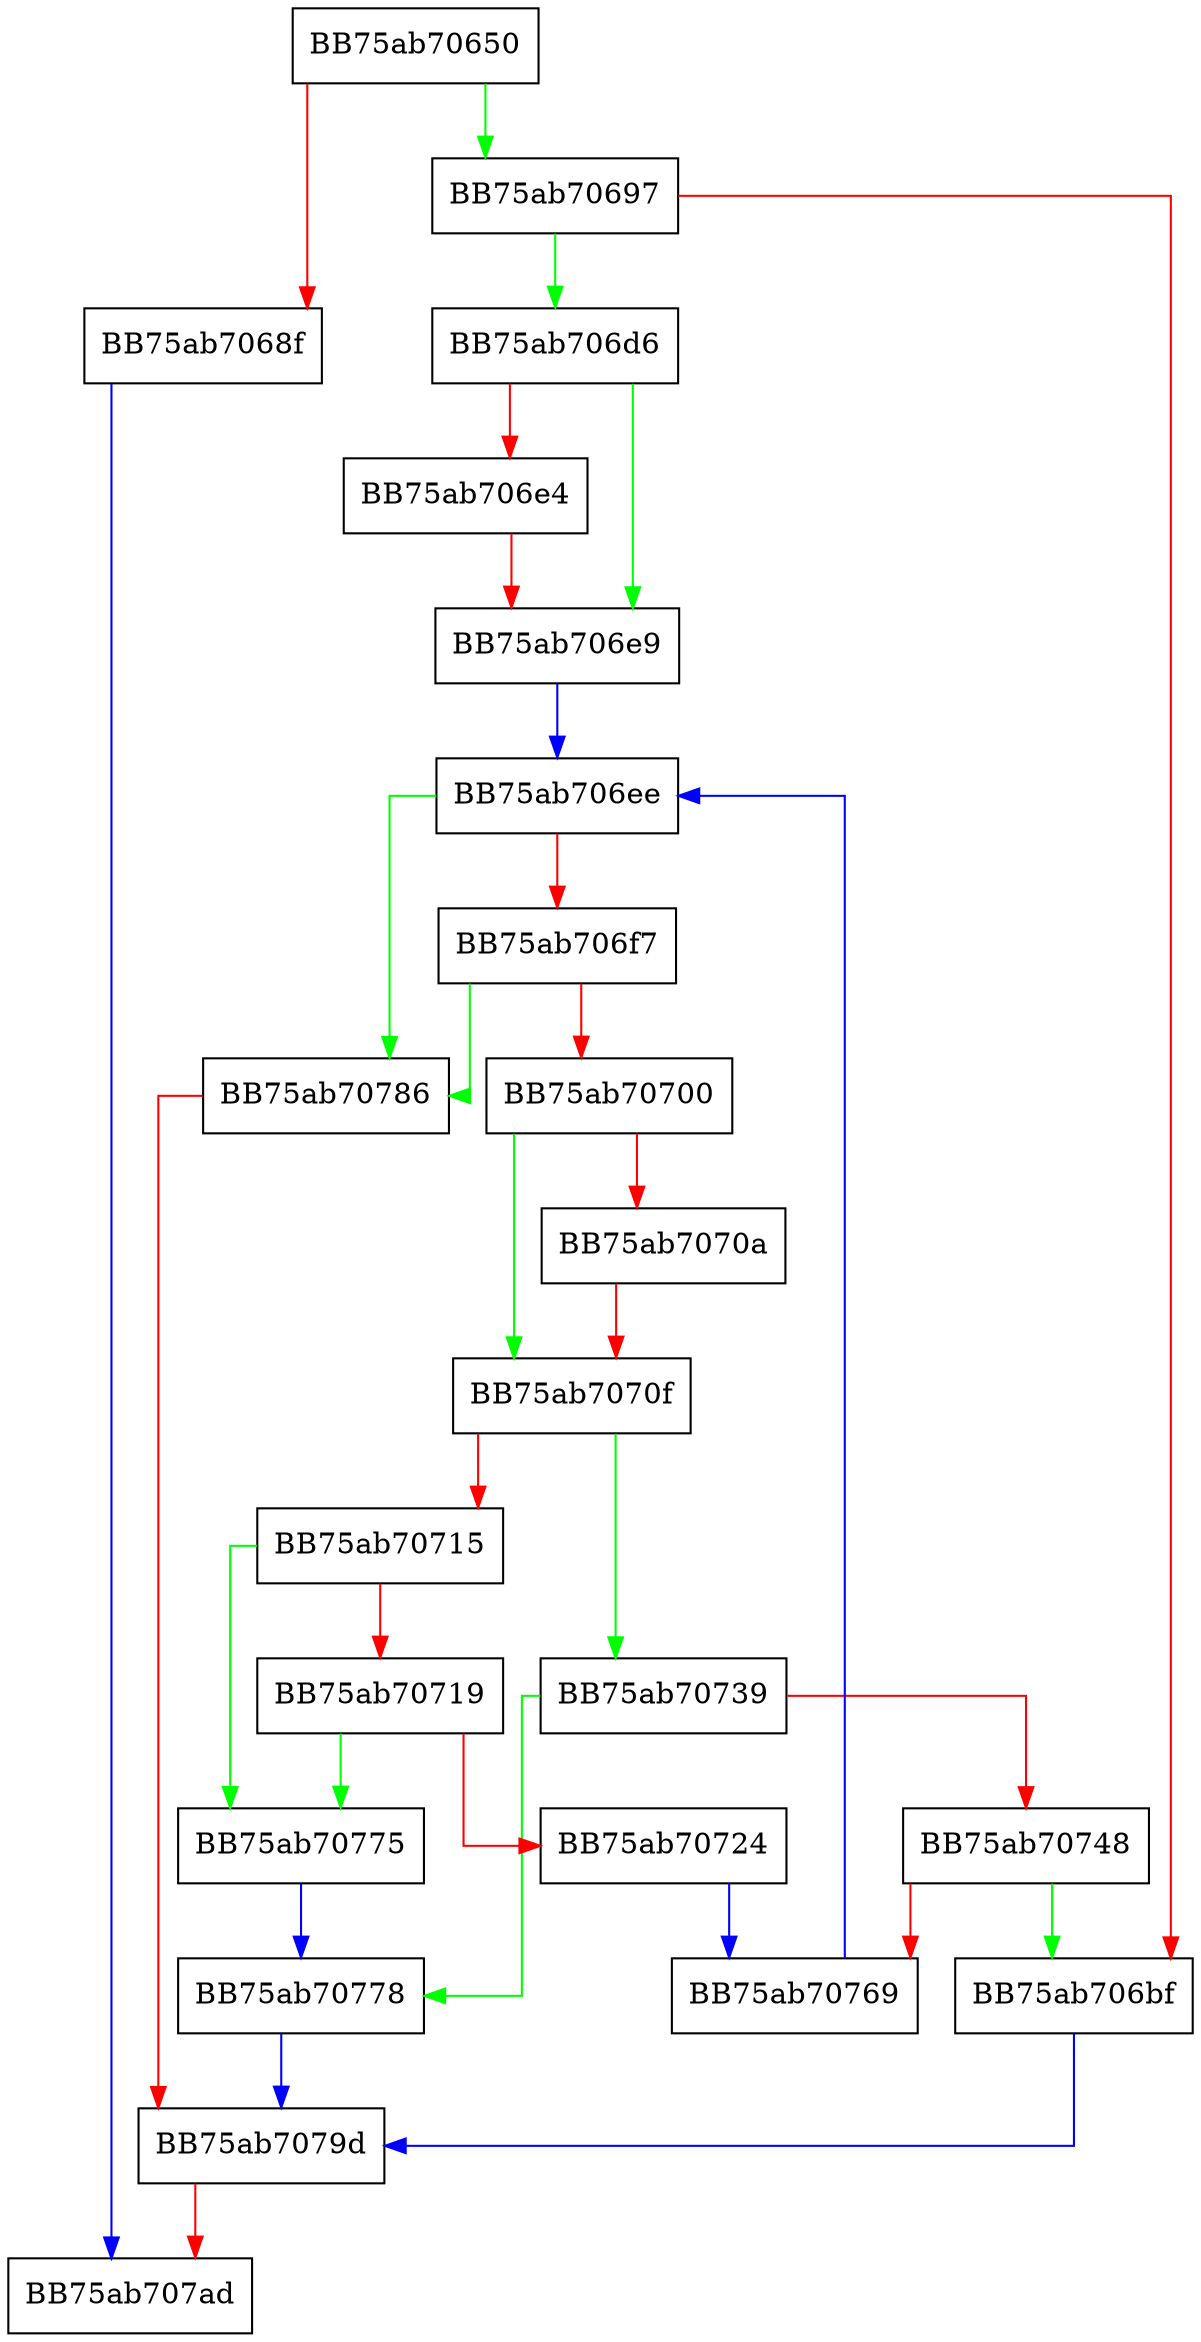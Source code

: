 digraph pInterpretRoutine {
  node [shape="box"];
  graph [splines=ortho];
  BB75ab70650 -> BB75ab70697 [color="green"];
  BB75ab70650 -> BB75ab7068f [color="red"];
  BB75ab7068f -> BB75ab707ad [color="blue"];
  BB75ab70697 -> BB75ab706d6 [color="green"];
  BB75ab70697 -> BB75ab706bf [color="red"];
  BB75ab706bf -> BB75ab7079d [color="blue"];
  BB75ab706d6 -> BB75ab706e9 [color="green"];
  BB75ab706d6 -> BB75ab706e4 [color="red"];
  BB75ab706e4 -> BB75ab706e9 [color="red"];
  BB75ab706e9 -> BB75ab706ee [color="blue"];
  BB75ab706ee -> BB75ab70786 [color="green"];
  BB75ab706ee -> BB75ab706f7 [color="red"];
  BB75ab706f7 -> BB75ab70786 [color="green"];
  BB75ab706f7 -> BB75ab70700 [color="red"];
  BB75ab70700 -> BB75ab7070f [color="green"];
  BB75ab70700 -> BB75ab7070a [color="red"];
  BB75ab7070a -> BB75ab7070f [color="red"];
  BB75ab7070f -> BB75ab70739 [color="green"];
  BB75ab7070f -> BB75ab70715 [color="red"];
  BB75ab70715 -> BB75ab70775 [color="green"];
  BB75ab70715 -> BB75ab70719 [color="red"];
  BB75ab70719 -> BB75ab70775 [color="green"];
  BB75ab70719 -> BB75ab70724 [color="red"];
  BB75ab70724 -> BB75ab70769 [color="blue"];
  BB75ab70739 -> BB75ab70778 [color="green"];
  BB75ab70739 -> BB75ab70748 [color="red"];
  BB75ab70748 -> BB75ab706bf [color="green"];
  BB75ab70748 -> BB75ab70769 [color="red"];
  BB75ab70769 -> BB75ab706ee [color="blue"];
  BB75ab70775 -> BB75ab70778 [color="blue"];
  BB75ab70778 -> BB75ab7079d [color="blue"];
  BB75ab70786 -> BB75ab7079d [color="red"];
  BB75ab7079d -> BB75ab707ad [color="red"];
}